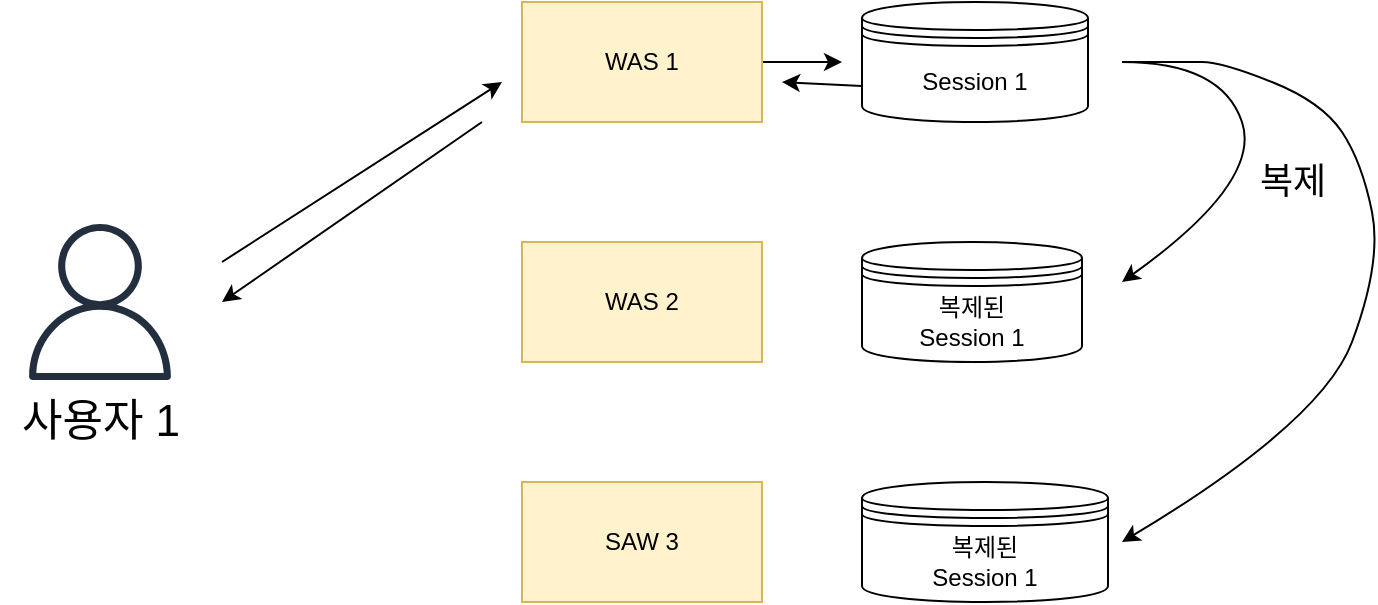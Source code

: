 <mxfile version="13.8.8" type="github">
  <diagram name="Page-1" id="90a13364-a465-7bf4-72fc-28e22215d7a0">
    <mxGraphModel dx="1422" dy="762" grid="1" gridSize="10" guides="1" tooltips="1" connect="1" arrows="1" fold="1" page="1" pageScale="1.5" pageWidth="1169" pageHeight="826" background="#ffffff" math="0" shadow="0">
      <root>
        <mxCell id="0" style=";html=1;" />
        <mxCell id="1" style=";html=1;" parent="0" />
        <mxCell id="OnNSSpW5IVE_isR_HBUs-3" value="" style="outlineConnect=0;fontColor=#232F3E;gradientColor=none;fillColor=#232F3E;strokeColor=none;dashed=0;verticalLabelPosition=bottom;verticalAlign=top;align=center;html=1;fontSize=12;fontStyle=0;aspect=fixed;pointerEvents=1;shape=mxgraph.aws4.user;" vertex="1" parent="1">
          <mxGeometry x="410" y="521" width="78" height="78" as="geometry" />
        </mxCell>
        <mxCell id="OnNSSpW5IVE_isR_HBUs-13" style="edgeStyle=orthogonalEdgeStyle;rounded=0;orthogonalLoop=1;jettySize=auto;html=1;" edge="1" parent="1" source="OnNSSpW5IVE_isR_HBUs-4">
          <mxGeometry relative="1" as="geometry">
            <mxPoint x="820" y="440" as="targetPoint" />
          </mxGeometry>
        </mxCell>
        <mxCell id="OnNSSpW5IVE_isR_HBUs-4" value="WAS 1" style="rounded=0;whiteSpace=wrap;html=1;fillColor=#fff2cc;strokeColor=#d6b656;" vertex="1" parent="1">
          <mxGeometry x="660" y="410" width="120" height="60" as="geometry" />
        </mxCell>
        <mxCell id="OnNSSpW5IVE_isR_HBUs-5" value="WAS 2" style="rounded=0;whiteSpace=wrap;html=1;fillColor=#fff2cc;strokeColor=#d6b656;" vertex="1" parent="1">
          <mxGeometry x="660" y="530" width="120" height="60" as="geometry" />
        </mxCell>
        <mxCell id="OnNSSpW5IVE_isR_HBUs-7" value="Session 1" style="shape=datastore;whiteSpace=wrap;html=1;" vertex="1" parent="1">
          <mxGeometry x="830" y="410" width="113" height="60" as="geometry" />
        </mxCell>
        <mxCell id="OnNSSpW5IVE_isR_HBUs-8" value="복제된&lt;br&gt;Session 1" style="shape=datastore;whiteSpace=wrap;html=1;" vertex="1" parent="1">
          <mxGeometry x="830" y="650" width="123" height="60" as="geometry" />
        </mxCell>
        <mxCell id="OnNSSpW5IVE_isR_HBUs-9" value="복제된&lt;br&gt;Session 1" style="shape=datastore;whiteSpace=wrap;html=1;" vertex="1" parent="1">
          <mxGeometry x="830" y="530" width="110" height="60" as="geometry" />
        </mxCell>
        <mxCell id="OnNSSpW5IVE_isR_HBUs-10" value="" style="endArrow=classic;html=1;" edge="1" parent="1">
          <mxGeometry width="50" height="50" relative="1" as="geometry">
            <mxPoint x="510" y="540" as="sourcePoint" />
            <mxPoint x="650" y="450" as="targetPoint" />
          </mxGeometry>
        </mxCell>
        <mxCell id="OnNSSpW5IVE_isR_HBUs-11" value="&lt;font style=&quot;font-size: 22px&quot;&gt;사용자 1&lt;/font&gt;" style="text;html=1;align=center;verticalAlign=middle;resizable=0;points=[];autosize=1;" vertex="1" parent="1">
          <mxGeometry x="399" y="610" width="100" height="20" as="geometry" />
        </mxCell>
        <mxCell id="OnNSSpW5IVE_isR_HBUs-12" value="" style="endArrow=classic;html=1;exitX=0;exitY=0.7;exitDx=0;exitDy=0;" edge="1" parent="1" source="OnNSSpW5IVE_isR_HBUs-7">
          <mxGeometry width="50" height="50" relative="1" as="geometry">
            <mxPoint x="800" y="510" as="sourcePoint" />
            <mxPoint x="790" y="450" as="targetPoint" />
          </mxGeometry>
        </mxCell>
        <mxCell id="OnNSSpW5IVE_isR_HBUs-6" value="SAW 3" style="rounded=0;whiteSpace=wrap;html=1;fillColor=#fff2cc;strokeColor=#d6b656;" vertex="1" parent="1">
          <mxGeometry x="660" y="650" width="120" height="60" as="geometry" />
        </mxCell>
        <mxCell id="OnNSSpW5IVE_isR_HBUs-20" value="" style="endArrow=classic;html=1;" edge="1" parent="1">
          <mxGeometry width="50" height="50" relative="1" as="geometry">
            <mxPoint x="640" y="470" as="sourcePoint" />
            <mxPoint x="510" y="560" as="targetPoint" />
          </mxGeometry>
        </mxCell>
        <mxCell id="OnNSSpW5IVE_isR_HBUs-22" value="" style="curved=1;endArrow=classic;html=1;" edge="1" parent="1">
          <mxGeometry width="50" height="50" relative="1" as="geometry">
            <mxPoint x="960" y="440" as="sourcePoint" />
            <mxPoint x="960" y="550" as="targetPoint" />
            <Array as="points">
              <mxPoint x="1010" y="440" />
              <mxPoint x="1030" y="500" />
            </Array>
          </mxGeometry>
        </mxCell>
        <mxCell id="OnNSSpW5IVE_isR_HBUs-23" value="" style="curved=1;endArrow=classic;html=1;" edge="1" parent="1">
          <mxGeometry width="50" height="50" relative="1" as="geometry">
            <mxPoint x="960" y="440" as="sourcePoint" />
            <mxPoint x="960" y="680" as="targetPoint" />
            <Array as="points">
              <mxPoint x="990" y="440" />
              <mxPoint x="1010" y="440" />
              <mxPoint x="1060" y="460" />
              <mxPoint x="1080" y="490" />
              <mxPoint x="1090" y="540" />
              <mxPoint x="1060" y="620" />
            </Array>
          </mxGeometry>
        </mxCell>
        <mxCell id="OnNSSpW5IVE_isR_HBUs-24" value="&lt;font style=&quot;font-size: 18px&quot;&gt;복제&lt;/font&gt;" style="text;html=1;align=center;verticalAlign=middle;resizable=0;points=[];autosize=1;" vertex="1" parent="1">
          <mxGeometry x="1020" y="490" width="50" height="20" as="geometry" />
        </mxCell>
      </root>
    </mxGraphModel>
  </diagram>
</mxfile>
